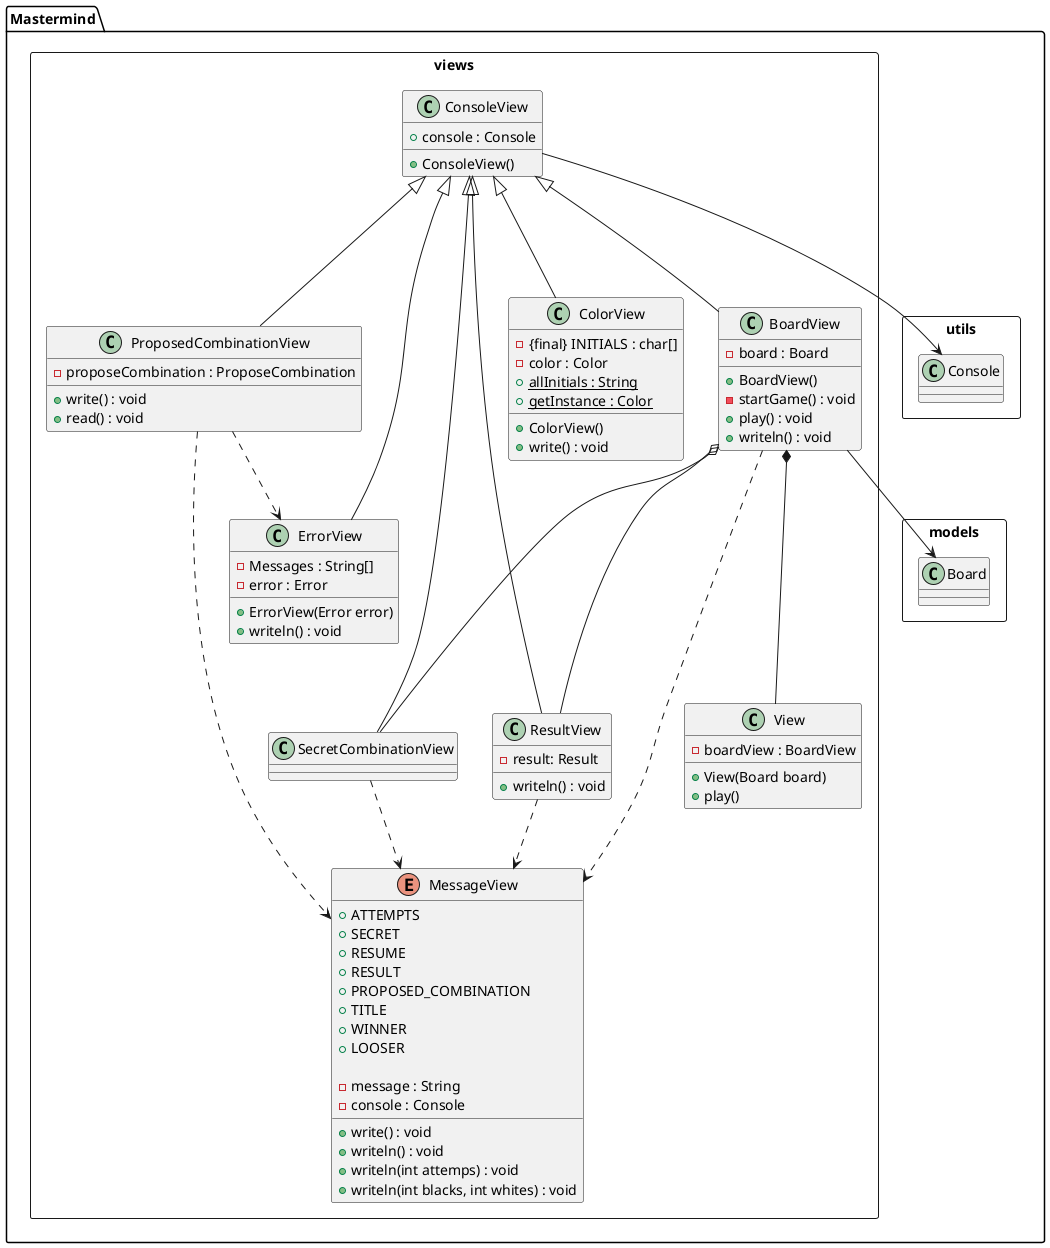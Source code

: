 @startuml DocumentView
package Mastermind.views <<Rectangle>> {
    class View {
        - boardView : BoardView
        
        + View(Board board)
        + play()
    }

    class SecretCombinationView {
        
    }

    class ResultView {
        - result: Result
        
        + writeln() : void
    }

    class ProposedCombinationView {
        - proposeCombination : ProposeCombination
        
        + write() : void
        + read() : void
    }

    enum MessageView {
        + ATTEMPTS
        + SECRET
        + RESUME
        + RESULT
        + PROPOSED_COMBINATION
        + TITLE
        + WINNER
        + LOOSER

        - message : String
        - console : Console

        + write() : void
        + writeln() : void
        + writeln(int attemps) : void
        + writeln(int blacks, int whites) : void

    }

    class ErrorView {
        - Messages : String[]
        - error : Error
        + ErrorView(Error error)
        + writeln() : void

    }

    class ConsoleView {
        + console : Console
        + ConsoleView()
    }

    class ColorView {
        - {final} INITIALS : char[]
        - color : Color
        + ColorView()
        + {static} allInitials : String
        + {static} getInstance : Color
        + write() : void

    }

    class BoardView {
        - board : Board
        + BoardView()
        - startGame() : void
        + play() : void
        + writeln() : void
    }
}

package Mastermind.models <<Rectangle>> {
    class Board {}
}

package Mastermind.utils <<Rectangle>> {
    class Console {}
}

BoardView --> Board
BoardView ..> MessageView
ResultView ..> MessageView
ProposedCombinationView ..> MessageView
SecretCombinationView ..> MessageView
BoardView *--- View

BoardView o--- SecretCombinationView
BoardView o--- ResultView
ProposedCombinationView ..> ErrorView

ConsoleView ---> Console

ConsoleView <|--- BoardView
ConsoleView <|--- ResultView
ConsoleView <|--- ProposedCombinationView
ConsoleView <|--- ErrorView
ConsoleView <|--- SecretCombinationView
ConsoleView <|--- ColorView

@enduml